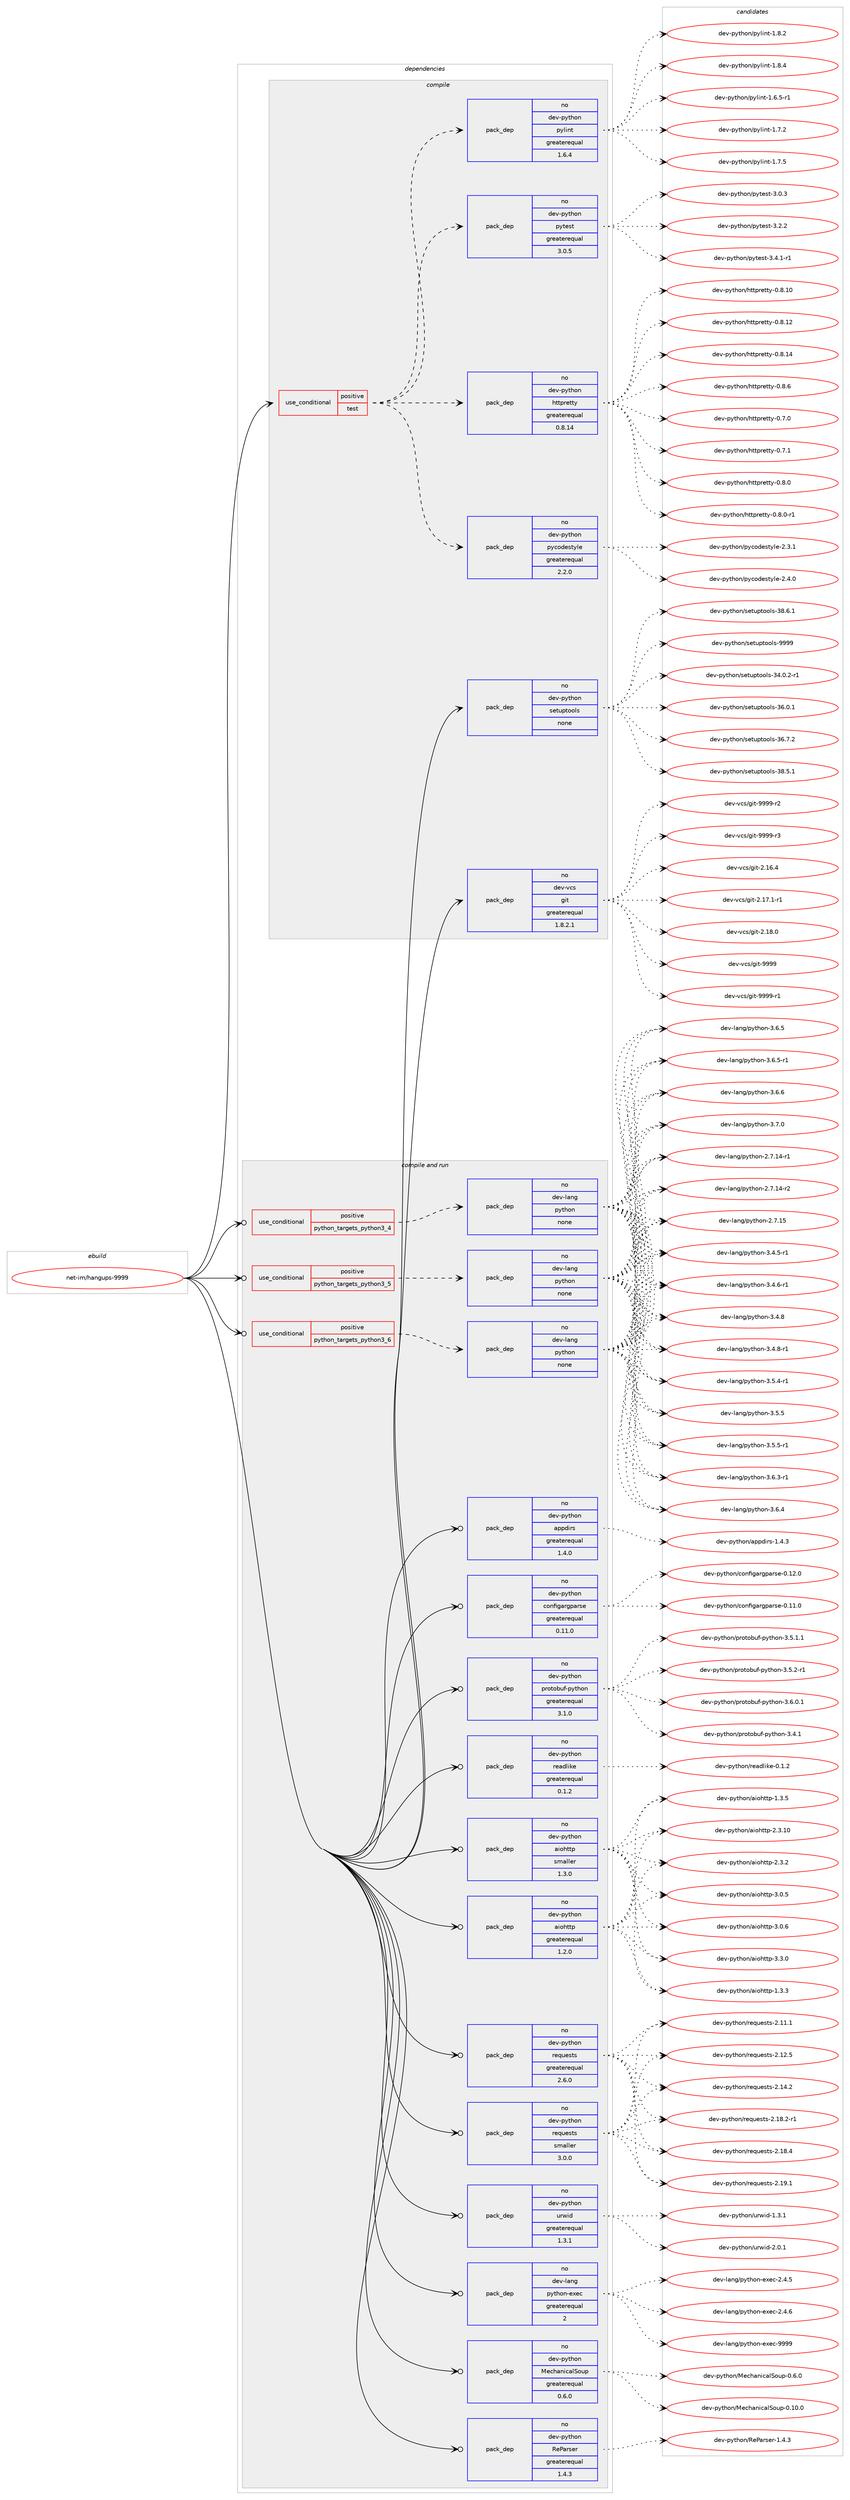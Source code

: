 digraph prolog {

# *************
# Graph options
# *************

newrank=true;
concentrate=true;
compound=true;
graph [rankdir=LR,fontname=Helvetica,fontsize=10,ranksep=1.5];#, ranksep=2.5, nodesep=0.2];
edge  [arrowhead=vee];
node  [fontname=Helvetica,fontsize=10];

# **********
# The ebuild
# **********

subgraph cluster_leftcol {
color=gray;
rank=same;
label=<<i>ebuild</i>>;
id [label="net-im/hangups-9999", color=red, width=4, href="../net-im/hangups-9999.svg"];
}

# ****************
# The dependencies
# ****************

subgraph cluster_midcol {
color=gray;
label=<<i>dependencies</i>>;
subgraph cluster_compile {
fillcolor="#eeeeee";
style=filled;
label=<<i>compile</i>>;
subgraph cond146 {
dependency515 [label=<<TABLE BORDER="0" CELLBORDER="1" CELLSPACING="0" CELLPADDING="4"><TR><TD ROWSPAN="3" CELLPADDING="10">use_conditional</TD></TR><TR><TD>positive</TD></TR><TR><TD>test</TD></TR></TABLE>>, shape=none, color=red];
subgraph pack360 {
dependency516 [label=<<TABLE BORDER="0" CELLBORDER="1" CELLSPACING="0" CELLPADDING="4" WIDTH="220"><TR><TD ROWSPAN="6" CELLPADDING="30">pack_dep</TD></TR><TR><TD WIDTH="110">no</TD></TR><TR><TD>dev-python</TD></TR><TR><TD>pytest</TD></TR><TR><TD>greaterequal</TD></TR><TR><TD>3.0.5</TD></TR></TABLE>>, shape=none, color=blue];
}
dependency515:e -> dependency516:w [weight=20,style="dashed",arrowhead="vee"];
subgraph pack361 {
dependency517 [label=<<TABLE BORDER="0" CELLBORDER="1" CELLSPACING="0" CELLPADDING="4" WIDTH="220"><TR><TD ROWSPAN="6" CELLPADDING="30">pack_dep</TD></TR><TR><TD WIDTH="110">no</TD></TR><TR><TD>dev-python</TD></TR><TR><TD>pylint</TD></TR><TR><TD>greaterequal</TD></TR><TR><TD>1.6.4</TD></TR></TABLE>>, shape=none, color=blue];
}
dependency515:e -> dependency517:w [weight=20,style="dashed",arrowhead="vee"];
subgraph pack362 {
dependency518 [label=<<TABLE BORDER="0" CELLBORDER="1" CELLSPACING="0" CELLPADDING="4" WIDTH="220"><TR><TD ROWSPAN="6" CELLPADDING="30">pack_dep</TD></TR><TR><TD WIDTH="110">no</TD></TR><TR><TD>dev-python</TD></TR><TR><TD>pycodestyle</TD></TR><TR><TD>greaterequal</TD></TR><TR><TD>2.2.0</TD></TR></TABLE>>, shape=none, color=blue];
}
dependency515:e -> dependency518:w [weight=20,style="dashed",arrowhead="vee"];
subgraph pack363 {
dependency519 [label=<<TABLE BORDER="0" CELLBORDER="1" CELLSPACING="0" CELLPADDING="4" WIDTH="220"><TR><TD ROWSPAN="6" CELLPADDING="30">pack_dep</TD></TR><TR><TD WIDTH="110">no</TD></TR><TR><TD>dev-python</TD></TR><TR><TD>httpretty</TD></TR><TR><TD>greaterequal</TD></TR><TR><TD>0.8.14</TD></TR></TABLE>>, shape=none, color=blue];
}
dependency515:e -> dependency519:w [weight=20,style="dashed",arrowhead="vee"];
}
id:e -> dependency515:w [weight=20,style="solid",arrowhead="vee"];
subgraph pack364 {
dependency520 [label=<<TABLE BORDER="0" CELLBORDER="1" CELLSPACING="0" CELLPADDING="4" WIDTH="220"><TR><TD ROWSPAN="6" CELLPADDING="30">pack_dep</TD></TR><TR><TD WIDTH="110">no</TD></TR><TR><TD>dev-python</TD></TR><TR><TD>setuptools</TD></TR><TR><TD>none</TD></TR><TR><TD></TD></TR></TABLE>>, shape=none, color=blue];
}
id:e -> dependency520:w [weight=20,style="solid",arrowhead="vee"];
subgraph pack365 {
dependency521 [label=<<TABLE BORDER="0" CELLBORDER="1" CELLSPACING="0" CELLPADDING="4" WIDTH="220"><TR><TD ROWSPAN="6" CELLPADDING="30">pack_dep</TD></TR><TR><TD WIDTH="110">no</TD></TR><TR><TD>dev-vcs</TD></TR><TR><TD>git</TD></TR><TR><TD>greaterequal</TD></TR><TR><TD>1.8.2.1</TD></TR></TABLE>>, shape=none, color=blue];
}
id:e -> dependency521:w [weight=20,style="solid",arrowhead="vee"];
}
subgraph cluster_compileandrun {
fillcolor="#eeeeee";
style=filled;
label=<<i>compile and run</i>>;
subgraph cond147 {
dependency522 [label=<<TABLE BORDER="0" CELLBORDER="1" CELLSPACING="0" CELLPADDING="4"><TR><TD ROWSPAN="3" CELLPADDING="10">use_conditional</TD></TR><TR><TD>positive</TD></TR><TR><TD>python_targets_python3_4</TD></TR></TABLE>>, shape=none, color=red];
subgraph pack366 {
dependency523 [label=<<TABLE BORDER="0" CELLBORDER="1" CELLSPACING="0" CELLPADDING="4" WIDTH="220"><TR><TD ROWSPAN="6" CELLPADDING="30">pack_dep</TD></TR><TR><TD WIDTH="110">no</TD></TR><TR><TD>dev-lang</TD></TR><TR><TD>python</TD></TR><TR><TD>none</TD></TR><TR><TD></TD></TR></TABLE>>, shape=none, color=blue];
}
dependency522:e -> dependency523:w [weight=20,style="dashed",arrowhead="vee"];
}
id:e -> dependency522:w [weight=20,style="solid",arrowhead="odotvee"];
subgraph cond148 {
dependency524 [label=<<TABLE BORDER="0" CELLBORDER="1" CELLSPACING="0" CELLPADDING="4"><TR><TD ROWSPAN="3" CELLPADDING="10">use_conditional</TD></TR><TR><TD>positive</TD></TR><TR><TD>python_targets_python3_5</TD></TR></TABLE>>, shape=none, color=red];
subgraph pack367 {
dependency525 [label=<<TABLE BORDER="0" CELLBORDER="1" CELLSPACING="0" CELLPADDING="4" WIDTH="220"><TR><TD ROWSPAN="6" CELLPADDING="30">pack_dep</TD></TR><TR><TD WIDTH="110">no</TD></TR><TR><TD>dev-lang</TD></TR><TR><TD>python</TD></TR><TR><TD>none</TD></TR><TR><TD></TD></TR></TABLE>>, shape=none, color=blue];
}
dependency524:e -> dependency525:w [weight=20,style="dashed",arrowhead="vee"];
}
id:e -> dependency524:w [weight=20,style="solid",arrowhead="odotvee"];
subgraph cond149 {
dependency526 [label=<<TABLE BORDER="0" CELLBORDER="1" CELLSPACING="0" CELLPADDING="4"><TR><TD ROWSPAN="3" CELLPADDING="10">use_conditional</TD></TR><TR><TD>positive</TD></TR><TR><TD>python_targets_python3_6</TD></TR></TABLE>>, shape=none, color=red];
subgraph pack368 {
dependency527 [label=<<TABLE BORDER="0" CELLBORDER="1" CELLSPACING="0" CELLPADDING="4" WIDTH="220"><TR><TD ROWSPAN="6" CELLPADDING="30">pack_dep</TD></TR><TR><TD WIDTH="110">no</TD></TR><TR><TD>dev-lang</TD></TR><TR><TD>python</TD></TR><TR><TD>none</TD></TR><TR><TD></TD></TR></TABLE>>, shape=none, color=blue];
}
dependency526:e -> dependency527:w [weight=20,style="dashed",arrowhead="vee"];
}
id:e -> dependency526:w [weight=20,style="solid",arrowhead="odotvee"];
subgraph pack369 {
dependency528 [label=<<TABLE BORDER="0" CELLBORDER="1" CELLSPACING="0" CELLPADDING="4" WIDTH="220"><TR><TD ROWSPAN="6" CELLPADDING="30">pack_dep</TD></TR><TR><TD WIDTH="110">no</TD></TR><TR><TD>dev-lang</TD></TR><TR><TD>python-exec</TD></TR><TR><TD>greaterequal</TD></TR><TR><TD>2</TD></TR></TABLE>>, shape=none, color=blue];
}
id:e -> dependency528:w [weight=20,style="solid",arrowhead="odotvee"];
subgraph pack370 {
dependency529 [label=<<TABLE BORDER="0" CELLBORDER="1" CELLSPACING="0" CELLPADDING="4" WIDTH="220"><TR><TD ROWSPAN="6" CELLPADDING="30">pack_dep</TD></TR><TR><TD WIDTH="110">no</TD></TR><TR><TD>dev-python</TD></TR><TR><TD>MechanicalSoup</TD></TR><TR><TD>greaterequal</TD></TR><TR><TD>0.6.0</TD></TR></TABLE>>, shape=none, color=blue];
}
id:e -> dependency529:w [weight=20,style="solid",arrowhead="odotvee"];
subgraph pack371 {
dependency530 [label=<<TABLE BORDER="0" CELLBORDER="1" CELLSPACING="0" CELLPADDING="4" WIDTH="220"><TR><TD ROWSPAN="6" CELLPADDING="30">pack_dep</TD></TR><TR><TD WIDTH="110">no</TD></TR><TR><TD>dev-python</TD></TR><TR><TD>ReParser</TD></TR><TR><TD>greaterequal</TD></TR><TR><TD>1.4.3</TD></TR></TABLE>>, shape=none, color=blue];
}
id:e -> dependency530:w [weight=20,style="solid",arrowhead="odotvee"];
subgraph pack372 {
dependency531 [label=<<TABLE BORDER="0" CELLBORDER="1" CELLSPACING="0" CELLPADDING="4" WIDTH="220"><TR><TD ROWSPAN="6" CELLPADDING="30">pack_dep</TD></TR><TR><TD WIDTH="110">no</TD></TR><TR><TD>dev-python</TD></TR><TR><TD>aiohttp</TD></TR><TR><TD>greaterequal</TD></TR><TR><TD>1.2.0</TD></TR></TABLE>>, shape=none, color=blue];
}
id:e -> dependency531:w [weight=20,style="solid",arrowhead="odotvee"];
subgraph pack373 {
dependency532 [label=<<TABLE BORDER="0" CELLBORDER="1" CELLSPACING="0" CELLPADDING="4" WIDTH="220"><TR><TD ROWSPAN="6" CELLPADDING="30">pack_dep</TD></TR><TR><TD WIDTH="110">no</TD></TR><TR><TD>dev-python</TD></TR><TR><TD>aiohttp</TD></TR><TR><TD>smaller</TD></TR><TR><TD>1.3.0</TD></TR></TABLE>>, shape=none, color=blue];
}
id:e -> dependency532:w [weight=20,style="solid",arrowhead="odotvee"];
subgraph pack374 {
dependency533 [label=<<TABLE BORDER="0" CELLBORDER="1" CELLSPACING="0" CELLPADDING="4" WIDTH="220"><TR><TD ROWSPAN="6" CELLPADDING="30">pack_dep</TD></TR><TR><TD WIDTH="110">no</TD></TR><TR><TD>dev-python</TD></TR><TR><TD>appdirs</TD></TR><TR><TD>greaterequal</TD></TR><TR><TD>1.4.0</TD></TR></TABLE>>, shape=none, color=blue];
}
id:e -> dependency533:w [weight=20,style="solid",arrowhead="odotvee"];
subgraph pack375 {
dependency534 [label=<<TABLE BORDER="0" CELLBORDER="1" CELLSPACING="0" CELLPADDING="4" WIDTH="220"><TR><TD ROWSPAN="6" CELLPADDING="30">pack_dep</TD></TR><TR><TD WIDTH="110">no</TD></TR><TR><TD>dev-python</TD></TR><TR><TD>configargparse</TD></TR><TR><TD>greaterequal</TD></TR><TR><TD>0.11.0</TD></TR></TABLE>>, shape=none, color=blue];
}
id:e -> dependency534:w [weight=20,style="solid",arrowhead="odotvee"];
subgraph pack376 {
dependency535 [label=<<TABLE BORDER="0" CELLBORDER="1" CELLSPACING="0" CELLPADDING="4" WIDTH="220"><TR><TD ROWSPAN="6" CELLPADDING="30">pack_dep</TD></TR><TR><TD WIDTH="110">no</TD></TR><TR><TD>dev-python</TD></TR><TR><TD>protobuf-python</TD></TR><TR><TD>greaterequal</TD></TR><TR><TD>3.1.0</TD></TR></TABLE>>, shape=none, color=blue];
}
id:e -> dependency535:w [weight=20,style="solid",arrowhead="odotvee"];
subgraph pack377 {
dependency536 [label=<<TABLE BORDER="0" CELLBORDER="1" CELLSPACING="0" CELLPADDING="4" WIDTH="220"><TR><TD ROWSPAN="6" CELLPADDING="30">pack_dep</TD></TR><TR><TD WIDTH="110">no</TD></TR><TR><TD>dev-python</TD></TR><TR><TD>readlike</TD></TR><TR><TD>greaterequal</TD></TR><TR><TD>0.1.2</TD></TR></TABLE>>, shape=none, color=blue];
}
id:e -> dependency536:w [weight=20,style="solid",arrowhead="odotvee"];
subgraph pack378 {
dependency537 [label=<<TABLE BORDER="0" CELLBORDER="1" CELLSPACING="0" CELLPADDING="4" WIDTH="220"><TR><TD ROWSPAN="6" CELLPADDING="30">pack_dep</TD></TR><TR><TD WIDTH="110">no</TD></TR><TR><TD>dev-python</TD></TR><TR><TD>requests</TD></TR><TR><TD>greaterequal</TD></TR><TR><TD>2.6.0</TD></TR></TABLE>>, shape=none, color=blue];
}
id:e -> dependency537:w [weight=20,style="solid",arrowhead="odotvee"];
subgraph pack379 {
dependency538 [label=<<TABLE BORDER="0" CELLBORDER="1" CELLSPACING="0" CELLPADDING="4" WIDTH="220"><TR><TD ROWSPAN="6" CELLPADDING="30">pack_dep</TD></TR><TR><TD WIDTH="110">no</TD></TR><TR><TD>dev-python</TD></TR><TR><TD>requests</TD></TR><TR><TD>smaller</TD></TR><TR><TD>3.0.0</TD></TR></TABLE>>, shape=none, color=blue];
}
id:e -> dependency538:w [weight=20,style="solid",arrowhead="odotvee"];
subgraph pack380 {
dependency539 [label=<<TABLE BORDER="0" CELLBORDER="1" CELLSPACING="0" CELLPADDING="4" WIDTH="220"><TR><TD ROWSPAN="6" CELLPADDING="30">pack_dep</TD></TR><TR><TD WIDTH="110">no</TD></TR><TR><TD>dev-python</TD></TR><TR><TD>urwid</TD></TR><TR><TD>greaterequal</TD></TR><TR><TD>1.3.1</TD></TR></TABLE>>, shape=none, color=blue];
}
id:e -> dependency539:w [weight=20,style="solid",arrowhead="odotvee"];
}
subgraph cluster_run {
fillcolor="#eeeeee";
style=filled;
label=<<i>run</i>>;
}
}

# **************
# The candidates
# **************

subgraph cluster_choices {
rank=same;
color=gray;
label=<<i>candidates</i>>;

subgraph choice360 {
color=black;
nodesep=1;
choice1001011184511212111610411111047112121116101115116455146484651 [label="dev-python/pytest-3.0.3", color=red, width=4,href="../dev-python/pytest-3.0.3.svg"];
choice1001011184511212111610411111047112121116101115116455146504650 [label="dev-python/pytest-3.2.2", color=red, width=4,href="../dev-python/pytest-3.2.2.svg"];
choice10010111845112121116104111110471121211161011151164551465246494511449 [label="dev-python/pytest-3.4.1-r1", color=red, width=4,href="../dev-python/pytest-3.4.1-r1.svg"];
dependency516:e -> choice1001011184511212111610411111047112121116101115116455146484651:w [style=dotted,weight="100"];
dependency516:e -> choice1001011184511212111610411111047112121116101115116455146504650:w [style=dotted,weight="100"];
dependency516:e -> choice10010111845112121116104111110471121211161011151164551465246494511449:w [style=dotted,weight="100"];
}
subgraph choice361 {
color=black;
nodesep=1;
choice10010111845112121116104111110471121211081051101164549465446534511449 [label="dev-python/pylint-1.6.5-r1", color=red, width=4,href="../dev-python/pylint-1.6.5-r1.svg"];
choice1001011184511212111610411111047112121108105110116454946554650 [label="dev-python/pylint-1.7.2", color=red, width=4,href="../dev-python/pylint-1.7.2.svg"];
choice1001011184511212111610411111047112121108105110116454946554653 [label="dev-python/pylint-1.7.5", color=red, width=4,href="../dev-python/pylint-1.7.5.svg"];
choice1001011184511212111610411111047112121108105110116454946564650 [label="dev-python/pylint-1.8.2", color=red, width=4,href="../dev-python/pylint-1.8.2.svg"];
choice1001011184511212111610411111047112121108105110116454946564652 [label="dev-python/pylint-1.8.4", color=red, width=4,href="../dev-python/pylint-1.8.4.svg"];
dependency517:e -> choice10010111845112121116104111110471121211081051101164549465446534511449:w [style=dotted,weight="100"];
dependency517:e -> choice1001011184511212111610411111047112121108105110116454946554650:w [style=dotted,weight="100"];
dependency517:e -> choice1001011184511212111610411111047112121108105110116454946554653:w [style=dotted,weight="100"];
dependency517:e -> choice1001011184511212111610411111047112121108105110116454946564650:w [style=dotted,weight="100"];
dependency517:e -> choice1001011184511212111610411111047112121108105110116454946564652:w [style=dotted,weight="100"];
}
subgraph choice362 {
color=black;
nodesep=1;
choice100101118451121211161041111104711212199111100101115116121108101455046514649 [label="dev-python/pycodestyle-2.3.1", color=red, width=4,href="../dev-python/pycodestyle-2.3.1.svg"];
choice100101118451121211161041111104711212199111100101115116121108101455046524648 [label="dev-python/pycodestyle-2.4.0", color=red, width=4,href="../dev-python/pycodestyle-2.4.0.svg"];
dependency518:e -> choice100101118451121211161041111104711212199111100101115116121108101455046514649:w [style=dotted,weight="100"];
dependency518:e -> choice100101118451121211161041111104711212199111100101115116121108101455046524648:w [style=dotted,weight="100"];
}
subgraph choice363 {
color=black;
nodesep=1;
choice1001011184511212111610411111047104116116112114101116116121454846554648 [label="dev-python/httpretty-0.7.0", color=red, width=4,href="../dev-python/httpretty-0.7.0.svg"];
choice1001011184511212111610411111047104116116112114101116116121454846554649 [label="dev-python/httpretty-0.7.1", color=red, width=4,href="../dev-python/httpretty-0.7.1.svg"];
choice1001011184511212111610411111047104116116112114101116116121454846564648 [label="dev-python/httpretty-0.8.0", color=red, width=4,href="../dev-python/httpretty-0.8.0.svg"];
choice10010111845112121116104111110471041161161121141011161161214548465646484511449 [label="dev-python/httpretty-0.8.0-r1", color=red, width=4,href="../dev-python/httpretty-0.8.0-r1.svg"];
choice100101118451121211161041111104710411611611211410111611612145484656464948 [label="dev-python/httpretty-0.8.10", color=red, width=4,href="../dev-python/httpretty-0.8.10.svg"];
choice100101118451121211161041111104710411611611211410111611612145484656464950 [label="dev-python/httpretty-0.8.12", color=red, width=4,href="../dev-python/httpretty-0.8.12.svg"];
choice100101118451121211161041111104710411611611211410111611612145484656464952 [label="dev-python/httpretty-0.8.14", color=red, width=4,href="../dev-python/httpretty-0.8.14.svg"];
choice1001011184511212111610411111047104116116112114101116116121454846564654 [label="dev-python/httpretty-0.8.6", color=red, width=4,href="../dev-python/httpretty-0.8.6.svg"];
dependency519:e -> choice1001011184511212111610411111047104116116112114101116116121454846554648:w [style=dotted,weight="100"];
dependency519:e -> choice1001011184511212111610411111047104116116112114101116116121454846554649:w [style=dotted,weight="100"];
dependency519:e -> choice1001011184511212111610411111047104116116112114101116116121454846564648:w [style=dotted,weight="100"];
dependency519:e -> choice10010111845112121116104111110471041161161121141011161161214548465646484511449:w [style=dotted,weight="100"];
dependency519:e -> choice100101118451121211161041111104710411611611211410111611612145484656464948:w [style=dotted,weight="100"];
dependency519:e -> choice100101118451121211161041111104710411611611211410111611612145484656464950:w [style=dotted,weight="100"];
dependency519:e -> choice100101118451121211161041111104710411611611211410111611612145484656464952:w [style=dotted,weight="100"];
dependency519:e -> choice1001011184511212111610411111047104116116112114101116116121454846564654:w [style=dotted,weight="100"];
}
subgraph choice364 {
color=black;
nodesep=1;
choice1001011184511212111610411111047115101116117112116111111108115455152464846504511449 [label="dev-python/setuptools-34.0.2-r1", color=red, width=4,href="../dev-python/setuptools-34.0.2-r1.svg"];
choice100101118451121211161041111104711510111611711211611111110811545515446484649 [label="dev-python/setuptools-36.0.1", color=red, width=4,href="../dev-python/setuptools-36.0.1.svg"];
choice100101118451121211161041111104711510111611711211611111110811545515446554650 [label="dev-python/setuptools-36.7.2", color=red, width=4,href="../dev-python/setuptools-36.7.2.svg"];
choice100101118451121211161041111104711510111611711211611111110811545515646534649 [label="dev-python/setuptools-38.5.1", color=red, width=4,href="../dev-python/setuptools-38.5.1.svg"];
choice100101118451121211161041111104711510111611711211611111110811545515646544649 [label="dev-python/setuptools-38.6.1", color=red, width=4,href="../dev-python/setuptools-38.6.1.svg"];
choice10010111845112121116104111110471151011161171121161111111081154557575757 [label="dev-python/setuptools-9999", color=red, width=4,href="../dev-python/setuptools-9999.svg"];
dependency520:e -> choice1001011184511212111610411111047115101116117112116111111108115455152464846504511449:w [style=dotted,weight="100"];
dependency520:e -> choice100101118451121211161041111104711510111611711211611111110811545515446484649:w [style=dotted,weight="100"];
dependency520:e -> choice100101118451121211161041111104711510111611711211611111110811545515446554650:w [style=dotted,weight="100"];
dependency520:e -> choice100101118451121211161041111104711510111611711211611111110811545515646534649:w [style=dotted,weight="100"];
dependency520:e -> choice100101118451121211161041111104711510111611711211611111110811545515646544649:w [style=dotted,weight="100"];
dependency520:e -> choice10010111845112121116104111110471151011161171121161111111081154557575757:w [style=dotted,weight="100"];
}
subgraph choice365 {
color=black;
nodesep=1;
choice10010111845118991154710310511645504649544652 [label="dev-vcs/git-2.16.4", color=red, width=4,href="../dev-vcs/git-2.16.4.svg"];
choice100101118451189911547103105116455046495546494511449 [label="dev-vcs/git-2.17.1-r1", color=red, width=4,href="../dev-vcs/git-2.17.1-r1.svg"];
choice10010111845118991154710310511645504649564648 [label="dev-vcs/git-2.18.0", color=red, width=4,href="../dev-vcs/git-2.18.0.svg"];
choice1001011184511899115471031051164557575757 [label="dev-vcs/git-9999", color=red, width=4,href="../dev-vcs/git-9999.svg"];
choice10010111845118991154710310511645575757574511449 [label="dev-vcs/git-9999-r1", color=red, width=4,href="../dev-vcs/git-9999-r1.svg"];
choice10010111845118991154710310511645575757574511450 [label="dev-vcs/git-9999-r2", color=red, width=4,href="../dev-vcs/git-9999-r2.svg"];
choice10010111845118991154710310511645575757574511451 [label="dev-vcs/git-9999-r3", color=red, width=4,href="../dev-vcs/git-9999-r3.svg"];
dependency521:e -> choice10010111845118991154710310511645504649544652:w [style=dotted,weight="100"];
dependency521:e -> choice100101118451189911547103105116455046495546494511449:w [style=dotted,weight="100"];
dependency521:e -> choice10010111845118991154710310511645504649564648:w [style=dotted,weight="100"];
dependency521:e -> choice1001011184511899115471031051164557575757:w [style=dotted,weight="100"];
dependency521:e -> choice10010111845118991154710310511645575757574511449:w [style=dotted,weight="100"];
dependency521:e -> choice10010111845118991154710310511645575757574511450:w [style=dotted,weight="100"];
dependency521:e -> choice10010111845118991154710310511645575757574511451:w [style=dotted,weight="100"];
}
subgraph choice366 {
color=black;
nodesep=1;
choice100101118451089711010347112121116104111110455046554649524511449 [label="dev-lang/python-2.7.14-r1", color=red, width=4,href="../dev-lang/python-2.7.14-r1.svg"];
choice100101118451089711010347112121116104111110455046554649524511450 [label="dev-lang/python-2.7.14-r2", color=red, width=4,href="../dev-lang/python-2.7.14-r2.svg"];
choice10010111845108971101034711212111610411111045504655464953 [label="dev-lang/python-2.7.15", color=red, width=4,href="../dev-lang/python-2.7.15.svg"];
choice1001011184510897110103471121211161041111104551465246534511449 [label="dev-lang/python-3.4.5-r1", color=red, width=4,href="../dev-lang/python-3.4.5-r1.svg"];
choice1001011184510897110103471121211161041111104551465246544511449 [label="dev-lang/python-3.4.6-r1", color=red, width=4,href="../dev-lang/python-3.4.6-r1.svg"];
choice100101118451089711010347112121116104111110455146524656 [label="dev-lang/python-3.4.8", color=red, width=4,href="../dev-lang/python-3.4.8.svg"];
choice1001011184510897110103471121211161041111104551465246564511449 [label="dev-lang/python-3.4.8-r1", color=red, width=4,href="../dev-lang/python-3.4.8-r1.svg"];
choice1001011184510897110103471121211161041111104551465346524511449 [label="dev-lang/python-3.5.4-r1", color=red, width=4,href="../dev-lang/python-3.5.4-r1.svg"];
choice100101118451089711010347112121116104111110455146534653 [label="dev-lang/python-3.5.5", color=red, width=4,href="../dev-lang/python-3.5.5.svg"];
choice1001011184510897110103471121211161041111104551465346534511449 [label="dev-lang/python-3.5.5-r1", color=red, width=4,href="../dev-lang/python-3.5.5-r1.svg"];
choice1001011184510897110103471121211161041111104551465446514511449 [label="dev-lang/python-3.6.3-r1", color=red, width=4,href="../dev-lang/python-3.6.3-r1.svg"];
choice100101118451089711010347112121116104111110455146544652 [label="dev-lang/python-3.6.4", color=red, width=4,href="../dev-lang/python-3.6.4.svg"];
choice100101118451089711010347112121116104111110455146544653 [label="dev-lang/python-3.6.5", color=red, width=4,href="../dev-lang/python-3.6.5.svg"];
choice1001011184510897110103471121211161041111104551465446534511449 [label="dev-lang/python-3.6.5-r1", color=red, width=4,href="../dev-lang/python-3.6.5-r1.svg"];
choice100101118451089711010347112121116104111110455146544654 [label="dev-lang/python-3.6.6", color=red, width=4,href="../dev-lang/python-3.6.6.svg"];
choice100101118451089711010347112121116104111110455146554648 [label="dev-lang/python-3.7.0", color=red, width=4,href="../dev-lang/python-3.7.0.svg"];
dependency523:e -> choice100101118451089711010347112121116104111110455046554649524511449:w [style=dotted,weight="100"];
dependency523:e -> choice100101118451089711010347112121116104111110455046554649524511450:w [style=dotted,weight="100"];
dependency523:e -> choice10010111845108971101034711212111610411111045504655464953:w [style=dotted,weight="100"];
dependency523:e -> choice1001011184510897110103471121211161041111104551465246534511449:w [style=dotted,weight="100"];
dependency523:e -> choice1001011184510897110103471121211161041111104551465246544511449:w [style=dotted,weight="100"];
dependency523:e -> choice100101118451089711010347112121116104111110455146524656:w [style=dotted,weight="100"];
dependency523:e -> choice1001011184510897110103471121211161041111104551465246564511449:w [style=dotted,weight="100"];
dependency523:e -> choice1001011184510897110103471121211161041111104551465346524511449:w [style=dotted,weight="100"];
dependency523:e -> choice100101118451089711010347112121116104111110455146534653:w [style=dotted,weight="100"];
dependency523:e -> choice1001011184510897110103471121211161041111104551465346534511449:w [style=dotted,weight="100"];
dependency523:e -> choice1001011184510897110103471121211161041111104551465446514511449:w [style=dotted,weight="100"];
dependency523:e -> choice100101118451089711010347112121116104111110455146544652:w [style=dotted,weight="100"];
dependency523:e -> choice100101118451089711010347112121116104111110455146544653:w [style=dotted,weight="100"];
dependency523:e -> choice1001011184510897110103471121211161041111104551465446534511449:w [style=dotted,weight="100"];
dependency523:e -> choice100101118451089711010347112121116104111110455146544654:w [style=dotted,weight="100"];
dependency523:e -> choice100101118451089711010347112121116104111110455146554648:w [style=dotted,weight="100"];
}
subgraph choice367 {
color=black;
nodesep=1;
choice100101118451089711010347112121116104111110455046554649524511449 [label="dev-lang/python-2.7.14-r1", color=red, width=4,href="../dev-lang/python-2.7.14-r1.svg"];
choice100101118451089711010347112121116104111110455046554649524511450 [label="dev-lang/python-2.7.14-r2", color=red, width=4,href="../dev-lang/python-2.7.14-r2.svg"];
choice10010111845108971101034711212111610411111045504655464953 [label="dev-lang/python-2.7.15", color=red, width=4,href="../dev-lang/python-2.7.15.svg"];
choice1001011184510897110103471121211161041111104551465246534511449 [label="dev-lang/python-3.4.5-r1", color=red, width=4,href="../dev-lang/python-3.4.5-r1.svg"];
choice1001011184510897110103471121211161041111104551465246544511449 [label="dev-lang/python-3.4.6-r1", color=red, width=4,href="../dev-lang/python-3.4.6-r1.svg"];
choice100101118451089711010347112121116104111110455146524656 [label="dev-lang/python-3.4.8", color=red, width=4,href="../dev-lang/python-3.4.8.svg"];
choice1001011184510897110103471121211161041111104551465246564511449 [label="dev-lang/python-3.4.8-r1", color=red, width=4,href="../dev-lang/python-3.4.8-r1.svg"];
choice1001011184510897110103471121211161041111104551465346524511449 [label="dev-lang/python-3.5.4-r1", color=red, width=4,href="../dev-lang/python-3.5.4-r1.svg"];
choice100101118451089711010347112121116104111110455146534653 [label="dev-lang/python-3.5.5", color=red, width=4,href="../dev-lang/python-3.5.5.svg"];
choice1001011184510897110103471121211161041111104551465346534511449 [label="dev-lang/python-3.5.5-r1", color=red, width=4,href="../dev-lang/python-3.5.5-r1.svg"];
choice1001011184510897110103471121211161041111104551465446514511449 [label="dev-lang/python-3.6.3-r1", color=red, width=4,href="../dev-lang/python-3.6.3-r1.svg"];
choice100101118451089711010347112121116104111110455146544652 [label="dev-lang/python-3.6.4", color=red, width=4,href="../dev-lang/python-3.6.4.svg"];
choice100101118451089711010347112121116104111110455146544653 [label="dev-lang/python-3.6.5", color=red, width=4,href="../dev-lang/python-3.6.5.svg"];
choice1001011184510897110103471121211161041111104551465446534511449 [label="dev-lang/python-3.6.5-r1", color=red, width=4,href="../dev-lang/python-3.6.5-r1.svg"];
choice100101118451089711010347112121116104111110455146544654 [label="dev-lang/python-3.6.6", color=red, width=4,href="../dev-lang/python-3.6.6.svg"];
choice100101118451089711010347112121116104111110455146554648 [label="dev-lang/python-3.7.0", color=red, width=4,href="../dev-lang/python-3.7.0.svg"];
dependency525:e -> choice100101118451089711010347112121116104111110455046554649524511449:w [style=dotted,weight="100"];
dependency525:e -> choice100101118451089711010347112121116104111110455046554649524511450:w [style=dotted,weight="100"];
dependency525:e -> choice10010111845108971101034711212111610411111045504655464953:w [style=dotted,weight="100"];
dependency525:e -> choice1001011184510897110103471121211161041111104551465246534511449:w [style=dotted,weight="100"];
dependency525:e -> choice1001011184510897110103471121211161041111104551465246544511449:w [style=dotted,weight="100"];
dependency525:e -> choice100101118451089711010347112121116104111110455146524656:w [style=dotted,weight="100"];
dependency525:e -> choice1001011184510897110103471121211161041111104551465246564511449:w [style=dotted,weight="100"];
dependency525:e -> choice1001011184510897110103471121211161041111104551465346524511449:w [style=dotted,weight="100"];
dependency525:e -> choice100101118451089711010347112121116104111110455146534653:w [style=dotted,weight="100"];
dependency525:e -> choice1001011184510897110103471121211161041111104551465346534511449:w [style=dotted,weight="100"];
dependency525:e -> choice1001011184510897110103471121211161041111104551465446514511449:w [style=dotted,weight="100"];
dependency525:e -> choice100101118451089711010347112121116104111110455146544652:w [style=dotted,weight="100"];
dependency525:e -> choice100101118451089711010347112121116104111110455146544653:w [style=dotted,weight="100"];
dependency525:e -> choice1001011184510897110103471121211161041111104551465446534511449:w [style=dotted,weight="100"];
dependency525:e -> choice100101118451089711010347112121116104111110455146544654:w [style=dotted,weight="100"];
dependency525:e -> choice100101118451089711010347112121116104111110455146554648:w [style=dotted,weight="100"];
}
subgraph choice368 {
color=black;
nodesep=1;
choice100101118451089711010347112121116104111110455046554649524511449 [label="dev-lang/python-2.7.14-r1", color=red, width=4,href="../dev-lang/python-2.7.14-r1.svg"];
choice100101118451089711010347112121116104111110455046554649524511450 [label="dev-lang/python-2.7.14-r2", color=red, width=4,href="../dev-lang/python-2.7.14-r2.svg"];
choice10010111845108971101034711212111610411111045504655464953 [label="dev-lang/python-2.7.15", color=red, width=4,href="../dev-lang/python-2.7.15.svg"];
choice1001011184510897110103471121211161041111104551465246534511449 [label="dev-lang/python-3.4.5-r1", color=red, width=4,href="../dev-lang/python-3.4.5-r1.svg"];
choice1001011184510897110103471121211161041111104551465246544511449 [label="dev-lang/python-3.4.6-r1", color=red, width=4,href="../dev-lang/python-3.4.6-r1.svg"];
choice100101118451089711010347112121116104111110455146524656 [label="dev-lang/python-3.4.8", color=red, width=4,href="../dev-lang/python-3.4.8.svg"];
choice1001011184510897110103471121211161041111104551465246564511449 [label="dev-lang/python-3.4.8-r1", color=red, width=4,href="../dev-lang/python-3.4.8-r1.svg"];
choice1001011184510897110103471121211161041111104551465346524511449 [label="dev-lang/python-3.5.4-r1", color=red, width=4,href="../dev-lang/python-3.5.4-r1.svg"];
choice100101118451089711010347112121116104111110455146534653 [label="dev-lang/python-3.5.5", color=red, width=4,href="../dev-lang/python-3.5.5.svg"];
choice1001011184510897110103471121211161041111104551465346534511449 [label="dev-lang/python-3.5.5-r1", color=red, width=4,href="../dev-lang/python-3.5.5-r1.svg"];
choice1001011184510897110103471121211161041111104551465446514511449 [label="dev-lang/python-3.6.3-r1", color=red, width=4,href="../dev-lang/python-3.6.3-r1.svg"];
choice100101118451089711010347112121116104111110455146544652 [label="dev-lang/python-3.6.4", color=red, width=4,href="../dev-lang/python-3.6.4.svg"];
choice100101118451089711010347112121116104111110455146544653 [label="dev-lang/python-3.6.5", color=red, width=4,href="../dev-lang/python-3.6.5.svg"];
choice1001011184510897110103471121211161041111104551465446534511449 [label="dev-lang/python-3.6.5-r1", color=red, width=4,href="../dev-lang/python-3.6.5-r1.svg"];
choice100101118451089711010347112121116104111110455146544654 [label="dev-lang/python-3.6.6", color=red, width=4,href="../dev-lang/python-3.6.6.svg"];
choice100101118451089711010347112121116104111110455146554648 [label="dev-lang/python-3.7.0", color=red, width=4,href="../dev-lang/python-3.7.0.svg"];
dependency527:e -> choice100101118451089711010347112121116104111110455046554649524511449:w [style=dotted,weight="100"];
dependency527:e -> choice100101118451089711010347112121116104111110455046554649524511450:w [style=dotted,weight="100"];
dependency527:e -> choice10010111845108971101034711212111610411111045504655464953:w [style=dotted,weight="100"];
dependency527:e -> choice1001011184510897110103471121211161041111104551465246534511449:w [style=dotted,weight="100"];
dependency527:e -> choice1001011184510897110103471121211161041111104551465246544511449:w [style=dotted,weight="100"];
dependency527:e -> choice100101118451089711010347112121116104111110455146524656:w [style=dotted,weight="100"];
dependency527:e -> choice1001011184510897110103471121211161041111104551465246564511449:w [style=dotted,weight="100"];
dependency527:e -> choice1001011184510897110103471121211161041111104551465346524511449:w [style=dotted,weight="100"];
dependency527:e -> choice100101118451089711010347112121116104111110455146534653:w [style=dotted,weight="100"];
dependency527:e -> choice1001011184510897110103471121211161041111104551465346534511449:w [style=dotted,weight="100"];
dependency527:e -> choice1001011184510897110103471121211161041111104551465446514511449:w [style=dotted,weight="100"];
dependency527:e -> choice100101118451089711010347112121116104111110455146544652:w [style=dotted,weight="100"];
dependency527:e -> choice100101118451089711010347112121116104111110455146544653:w [style=dotted,weight="100"];
dependency527:e -> choice1001011184510897110103471121211161041111104551465446534511449:w [style=dotted,weight="100"];
dependency527:e -> choice100101118451089711010347112121116104111110455146544654:w [style=dotted,weight="100"];
dependency527:e -> choice100101118451089711010347112121116104111110455146554648:w [style=dotted,weight="100"];
}
subgraph choice369 {
color=black;
nodesep=1;
choice1001011184510897110103471121211161041111104510112010199455046524653 [label="dev-lang/python-exec-2.4.5", color=red, width=4,href="../dev-lang/python-exec-2.4.5.svg"];
choice1001011184510897110103471121211161041111104510112010199455046524654 [label="dev-lang/python-exec-2.4.6", color=red, width=4,href="../dev-lang/python-exec-2.4.6.svg"];
choice10010111845108971101034711212111610411111045101120101994557575757 [label="dev-lang/python-exec-9999", color=red, width=4,href="../dev-lang/python-exec-9999.svg"];
dependency528:e -> choice1001011184510897110103471121211161041111104510112010199455046524653:w [style=dotted,weight="100"];
dependency528:e -> choice1001011184510897110103471121211161041111104510112010199455046524654:w [style=dotted,weight="100"];
dependency528:e -> choice10010111845108971101034711212111610411111045101120101994557575757:w [style=dotted,weight="100"];
}
subgraph choice370 {
color=black;
nodesep=1;
choice100101118451121211161041111104777101991049711010599971088311111711245484649484648 [label="dev-python/MechanicalSoup-0.10.0", color=red, width=4,href="../dev-python/MechanicalSoup-0.10.0.svg"];
choice1001011184511212111610411111047771019910497110105999710883111117112454846544648 [label="dev-python/MechanicalSoup-0.6.0", color=red, width=4,href="../dev-python/MechanicalSoup-0.6.0.svg"];
dependency529:e -> choice100101118451121211161041111104777101991049711010599971088311111711245484649484648:w [style=dotted,weight="100"];
dependency529:e -> choice1001011184511212111610411111047771019910497110105999710883111117112454846544648:w [style=dotted,weight="100"];
}
subgraph choice371 {
color=black;
nodesep=1;
choice1001011184511212111610411111047821018097114115101114454946524651 [label="dev-python/ReParser-1.4.3", color=red, width=4,href="../dev-python/ReParser-1.4.3.svg"];
dependency530:e -> choice1001011184511212111610411111047821018097114115101114454946524651:w [style=dotted,weight="100"];
}
subgraph choice372 {
color=black;
nodesep=1;
choice100101118451121211161041111104797105111104116116112454946514651 [label="dev-python/aiohttp-1.3.3", color=red, width=4,href="../dev-python/aiohttp-1.3.3.svg"];
choice100101118451121211161041111104797105111104116116112454946514653 [label="dev-python/aiohttp-1.3.5", color=red, width=4,href="../dev-python/aiohttp-1.3.5.svg"];
choice10010111845112121116104111110479710511110411611611245504651464948 [label="dev-python/aiohttp-2.3.10", color=red, width=4,href="../dev-python/aiohttp-2.3.10.svg"];
choice100101118451121211161041111104797105111104116116112455046514650 [label="dev-python/aiohttp-2.3.2", color=red, width=4,href="../dev-python/aiohttp-2.3.2.svg"];
choice100101118451121211161041111104797105111104116116112455146484653 [label="dev-python/aiohttp-3.0.5", color=red, width=4,href="../dev-python/aiohttp-3.0.5.svg"];
choice100101118451121211161041111104797105111104116116112455146484654 [label="dev-python/aiohttp-3.0.6", color=red, width=4,href="../dev-python/aiohttp-3.0.6.svg"];
choice100101118451121211161041111104797105111104116116112455146514648 [label="dev-python/aiohttp-3.3.0", color=red, width=4,href="../dev-python/aiohttp-3.3.0.svg"];
dependency531:e -> choice100101118451121211161041111104797105111104116116112454946514651:w [style=dotted,weight="100"];
dependency531:e -> choice100101118451121211161041111104797105111104116116112454946514653:w [style=dotted,weight="100"];
dependency531:e -> choice10010111845112121116104111110479710511110411611611245504651464948:w [style=dotted,weight="100"];
dependency531:e -> choice100101118451121211161041111104797105111104116116112455046514650:w [style=dotted,weight="100"];
dependency531:e -> choice100101118451121211161041111104797105111104116116112455146484653:w [style=dotted,weight="100"];
dependency531:e -> choice100101118451121211161041111104797105111104116116112455146484654:w [style=dotted,weight="100"];
dependency531:e -> choice100101118451121211161041111104797105111104116116112455146514648:w [style=dotted,weight="100"];
}
subgraph choice373 {
color=black;
nodesep=1;
choice100101118451121211161041111104797105111104116116112454946514651 [label="dev-python/aiohttp-1.3.3", color=red, width=4,href="../dev-python/aiohttp-1.3.3.svg"];
choice100101118451121211161041111104797105111104116116112454946514653 [label="dev-python/aiohttp-1.3.5", color=red, width=4,href="../dev-python/aiohttp-1.3.5.svg"];
choice10010111845112121116104111110479710511110411611611245504651464948 [label="dev-python/aiohttp-2.3.10", color=red, width=4,href="../dev-python/aiohttp-2.3.10.svg"];
choice100101118451121211161041111104797105111104116116112455046514650 [label="dev-python/aiohttp-2.3.2", color=red, width=4,href="../dev-python/aiohttp-2.3.2.svg"];
choice100101118451121211161041111104797105111104116116112455146484653 [label="dev-python/aiohttp-3.0.5", color=red, width=4,href="../dev-python/aiohttp-3.0.5.svg"];
choice100101118451121211161041111104797105111104116116112455146484654 [label="dev-python/aiohttp-3.0.6", color=red, width=4,href="../dev-python/aiohttp-3.0.6.svg"];
choice100101118451121211161041111104797105111104116116112455146514648 [label="dev-python/aiohttp-3.3.0", color=red, width=4,href="../dev-python/aiohttp-3.3.0.svg"];
dependency532:e -> choice100101118451121211161041111104797105111104116116112454946514651:w [style=dotted,weight="100"];
dependency532:e -> choice100101118451121211161041111104797105111104116116112454946514653:w [style=dotted,weight="100"];
dependency532:e -> choice10010111845112121116104111110479710511110411611611245504651464948:w [style=dotted,weight="100"];
dependency532:e -> choice100101118451121211161041111104797105111104116116112455046514650:w [style=dotted,weight="100"];
dependency532:e -> choice100101118451121211161041111104797105111104116116112455146484653:w [style=dotted,weight="100"];
dependency532:e -> choice100101118451121211161041111104797105111104116116112455146484654:w [style=dotted,weight="100"];
dependency532:e -> choice100101118451121211161041111104797105111104116116112455146514648:w [style=dotted,weight="100"];
}
subgraph choice374 {
color=black;
nodesep=1;
choice100101118451121211161041111104797112112100105114115454946524651 [label="dev-python/appdirs-1.4.3", color=red, width=4,href="../dev-python/appdirs-1.4.3.svg"];
dependency533:e -> choice100101118451121211161041111104797112112100105114115454946524651:w [style=dotted,weight="100"];
}
subgraph choice375 {
color=black;
nodesep=1;
choice100101118451121211161041111104799111110102105103971141031129711411510145484649494648 [label="dev-python/configargparse-0.11.0", color=red, width=4,href="../dev-python/configargparse-0.11.0.svg"];
choice100101118451121211161041111104799111110102105103971141031129711411510145484649504648 [label="dev-python/configargparse-0.12.0", color=red, width=4,href="../dev-python/configargparse-0.12.0.svg"];
dependency534:e -> choice100101118451121211161041111104799111110102105103971141031129711411510145484649494648:w [style=dotted,weight="100"];
dependency534:e -> choice100101118451121211161041111104799111110102105103971141031129711411510145484649504648:w [style=dotted,weight="100"];
}
subgraph choice376 {
color=black;
nodesep=1;
choice10010111845112121116104111110471121141111161119811710245112121116104111110455146524649 [label="dev-python/protobuf-python-3.4.1", color=red, width=4,href="../dev-python/protobuf-python-3.4.1.svg"];
choice100101118451121211161041111104711211411111611198117102451121211161041111104551465346494649 [label="dev-python/protobuf-python-3.5.1.1", color=red, width=4,href="../dev-python/protobuf-python-3.5.1.1.svg"];
choice100101118451121211161041111104711211411111611198117102451121211161041111104551465346504511449 [label="dev-python/protobuf-python-3.5.2-r1", color=red, width=4,href="../dev-python/protobuf-python-3.5.2-r1.svg"];
choice100101118451121211161041111104711211411111611198117102451121211161041111104551465446484649 [label="dev-python/protobuf-python-3.6.0.1", color=red, width=4,href="../dev-python/protobuf-python-3.6.0.1.svg"];
dependency535:e -> choice10010111845112121116104111110471121141111161119811710245112121116104111110455146524649:w [style=dotted,weight="100"];
dependency535:e -> choice100101118451121211161041111104711211411111611198117102451121211161041111104551465346494649:w [style=dotted,weight="100"];
dependency535:e -> choice100101118451121211161041111104711211411111611198117102451121211161041111104551465346504511449:w [style=dotted,weight="100"];
dependency535:e -> choice100101118451121211161041111104711211411111611198117102451121211161041111104551465446484649:w [style=dotted,weight="100"];
}
subgraph choice377 {
color=black;
nodesep=1;
choice100101118451121211161041111104711410197100108105107101454846494650 [label="dev-python/readlike-0.1.2", color=red, width=4,href="../dev-python/readlike-0.1.2.svg"];
dependency536:e -> choice100101118451121211161041111104711410197100108105107101454846494650:w [style=dotted,weight="100"];
}
subgraph choice378 {
color=black;
nodesep=1;
choice100101118451121211161041111104711410111311710111511611545504649494649 [label="dev-python/requests-2.11.1", color=red, width=4,href="../dev-python/requests-2.11.1.svg"];
choice100101118451121211161041111104711410111311710111511611545504649504653 [label="dev-python/requests-2.12.5", color=red, width=4,href="../dev-python/requests-2.12.5.svg"];
choice100101118451121211161041111104711410111311710111511611545504649524650 [label="dev-python/requests-2.14.2", color=red, width=4,href="../dev-python/requests-2.14.2.svg"];
choice1001011184511212111610411111047114101113117101115116115455046495646504511449 [label="dev-python/requests-2.18.2-r1", color=red, width=4,href="../dev-python/requests-2.18.2-r1.svg"];
choice100101118451121211161041111104711410111311710111511611545504649564652 [label="dev-python/requests-2.18.4", color=red, width=4,href="../dev-python/requests-2.18.4.svg"];
choice100101118451121211161041111104711410111311710111511611545504649574649 [label="dev-python/requests-2.19.1", color=red, width=4,href="../dev-python/requests-2.19.1.svg"];
dependency537:e -> choice100101118451121211161041111104711410111311710111511611545504649494649:w [style=dotted,weight="100"];
dependency537:e -> choice100101118451121211161041111104711410111311710111511611545504649504653:w [style=dotted,weight="100"];
dependency537:e -> choice100101118451121211161041111104711410111311710111511611545504649524650:w [style=dotted,weight="100"];
dependency537:e -> choice1001011184511212111610411111047114101113117101115116115455046495646504511449:w [style=dotted,weight="100"];
dependency537:e -> choice100101118451121211161041111104711410111311710111511611545504649564652:w [style=dotted,weight="100"];
dependency537:e -> choice100101118451121211161041111104711410111311710111511611545504649574649:w [style=dotted,weight="100"];
}
subgraph choice379 {
color=black;
nodesep=1;
choice100101118451121211161041111104711410111311710111511611545504649494649 [label="dev-python/requests-2.11.1", color=red, width=4,href="../dev-python/requests-2.11.1.svg"];
choice100101118451121211161041111104711410111311710111511611545504649504653 [label="dev-python/requests-2.12.5", color=red, width=4,href="../dev-python/requests-2.12.5.svg"];
choice100101118451121211161041111104711410111311710111511611545504649524650 [label="dev-python/requests-2.14.2", color=red, width=4,href="../dev-python/requests-2.14.2.svg"];
choice1001011184511212111610411111047114101113117101115116115455046495646504511449 [label="dev-python/requests-2.18.2-r1", color=red, width=4,href="../dev-python/requests-2.18.2-r1.svg"];
choice100101118451121211161041111104711410111311710111511611545504649564652 [label="dev-python/requests-2.18.4", color=red, width=4,href="../dev-python/requests-2.18.4.svg"];
choice100101118451121211161041111104711410111311710111511611545504649574649 [label="dev-python/requests-2.19.1", color=red, width=4,href="../dev-python/requests-2.19.1.svg"];
dependency538:e -> choice100101118451121211161041111104711410111311710111511611545504649494649:w [style=dotted,weight="100"];
dependency538:e -> choice100101118451121211161041111104711410111311710111511611545504649504653:w [style=dotted,weight="100"];
dependency538:e -> choice100101118451121211161041111104711410111311710111511611545504649524650:w [style=dotted,weight="100"];
dependency538:e -> choice1001011184511212111610411111047114101113117101115116115455046495646504511449:w [style=dotted,weight="100"];
dependency538:e -> choice100101118451121211161041111104711410111311710111511611545504649564652:w [style=dotted,weight="100"];
dependency538:e -> choice100101118451121211161041111104711410111311710111511611545504649574649:w [style=dotted,weight="100"];
}
subgraph choice380 {
color=black;
nodesep=1;
choice1001011184511212111610411111047117114119105100454946514649 [label="dev-python/urwid-1.3.1", color=red, width=4,href="../dev-python/urwid-1.3.1.svg"];
choice1001011184511212111610411111047117114119105100455046484649 [label="dev-python/urwid-2.0.1", color=red, width=4,href="../dev-python/urwid-2.0.1.svg"];
dependency539:e -> choice1001011184511212111610411111047117114119105100454946514649:w [style=dotted,weight="100"];
dependency539:e -> choice1001011184511212111610411111047117114119105100455046484649:w [style=dotted,weight="100"];
}
}

}
